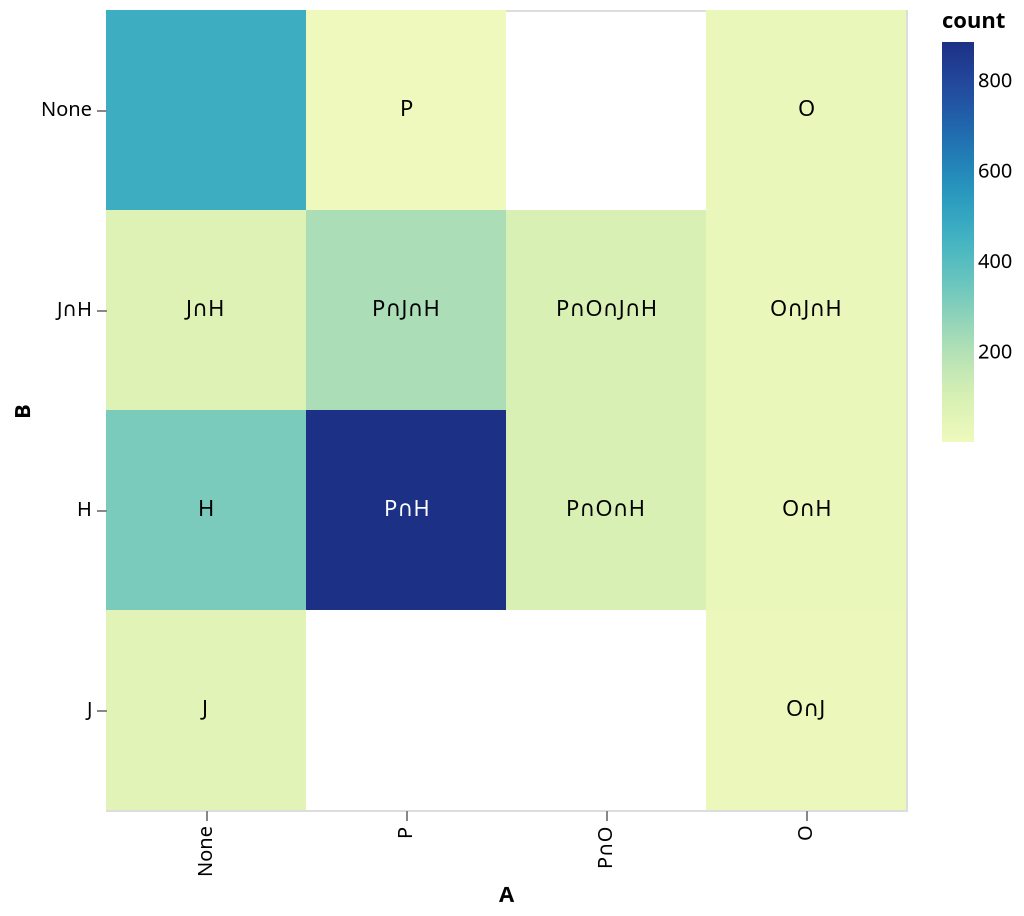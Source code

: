 {
    "$schema": "https://vega.github.io/schema/vega-lite/v4.json",

    "width": 400,
    "height": 400,

    "data": {
      "values": [
        {"A": "P", "B": "None", "count": 2, "Set": "P"},
        {"A": "P", "B": "J∩H", "count": 218, "Set": "P∩J∩H"},
        {"A": "P", "B": "H", "count": 887, "Set": "P∩H"},
        {"A": "P∩O", "B": "J∩H", "count": 95, "Set": "P∩O∩J∩H"},
        {"A": "P∩O", "B": "H", "count": 99, "Set": "P∩O∩H"},
        {"A": "O", "B": "None", "count": 25, "Set": "O"},
        {"A": "O", "B": "J", "count": 17, "Set": "O∩J"},
        {"A": "O", "B": "J∩H", "count": 25, "Set":"O∩J∩H"},
        {"A": "O", "B": "H", "count": 28, "Set": "O∩H"},
        {"A": "None", "B": "None", "count": 473, "Set": " "},
        {"A": "None", "B": "J", "count": 63, "Set": "J"},
        {"A": "None", "B": "J∩H", "count": 78, "Set": "J∩H"},
        {"A": "None", "B": "H", "count": 321, "Set": "H"}
      ]
    },

    "encoding": {
      "y": {"field": "B", "type": "ordinal", "sort": ["P", "P∩O", "O", "None"]},
      "x": {"field": "A", "type": "ordinal", "sort": ["J", "J∩H", "H", "None"]}
    },
    
    "layer": [
      {
        "selection": {
          "highlight": {"type": "single"}
        },
        "mark": {"type": "rect", "strokeWidth": 2},
        "encoding": {
          "fill": {
            "field": "count",
            "type": "quantitative"
          },
          "stroke": {
            "condition": {"test": {"and": [{"selection": "highlight"}, "length(data(\"highlight_store\"))"]}, "value": "black"},
            "value": null
          },
          "opacity": {
            "condition": {"selection": "highlight", "value": 1},
            "value": 0.5
          }
        }
      },
      {
        "mark": "text",
        "encoding": {
          "text": {"field": "Set", "type": "nominal"},
          "color": {
            "condition": {"test": "datum['count'] < 400", "value": "black"},
            "value": "white"
          }
        }
      }
    ],
    
    "config": {
      "scale": {
        "bandPaddingInner": 0,
        "bandPaddingOuter": 0
      },
      "view": {"step": 40},
      "range": {
        "ramp": {
          "scheme": "yellowgreenblue"
        }
      },
      "axis": {
        "domain": false
      }
    }
  }